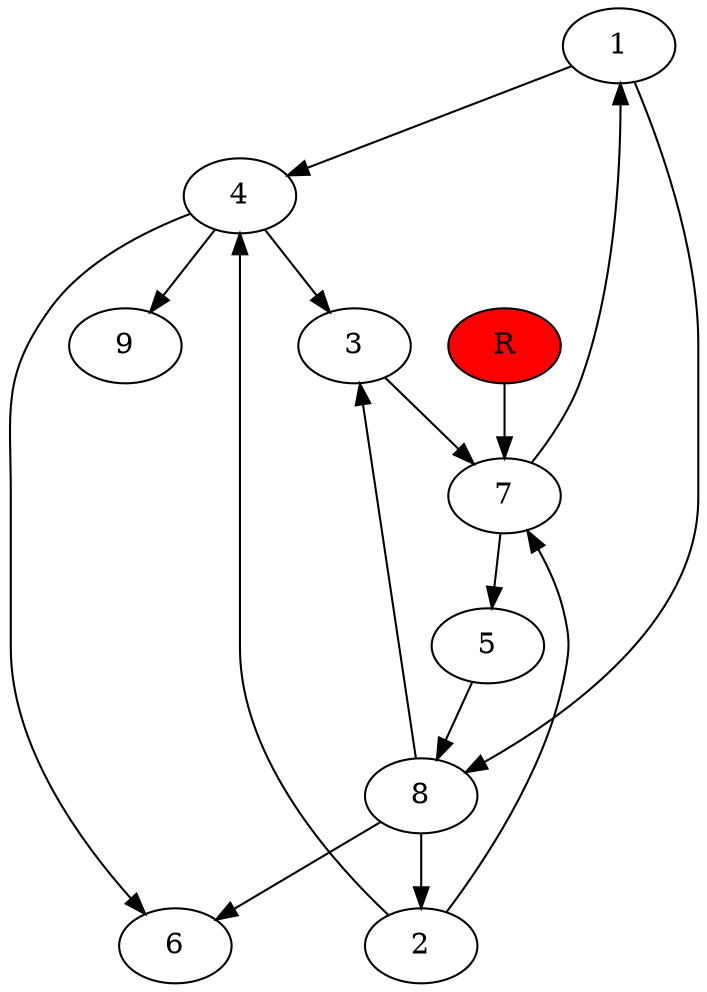 digraph prb81632 {
	1
	2
	3
	4
	5
	6
	7
	8
	R [fillcolor="#ff0000" style=filled]
	1 -> 4
	1 -> 8
	2 -> 4
	2 -> 7
	3 -> 7
	4 -> 3
	4 -> 6
	4 -> 9
	5 -> 8
	7 -> 1
	7 -> 5
	8 -> 2
	8 -> 3
	8 -> 6
	R -> 7
}

